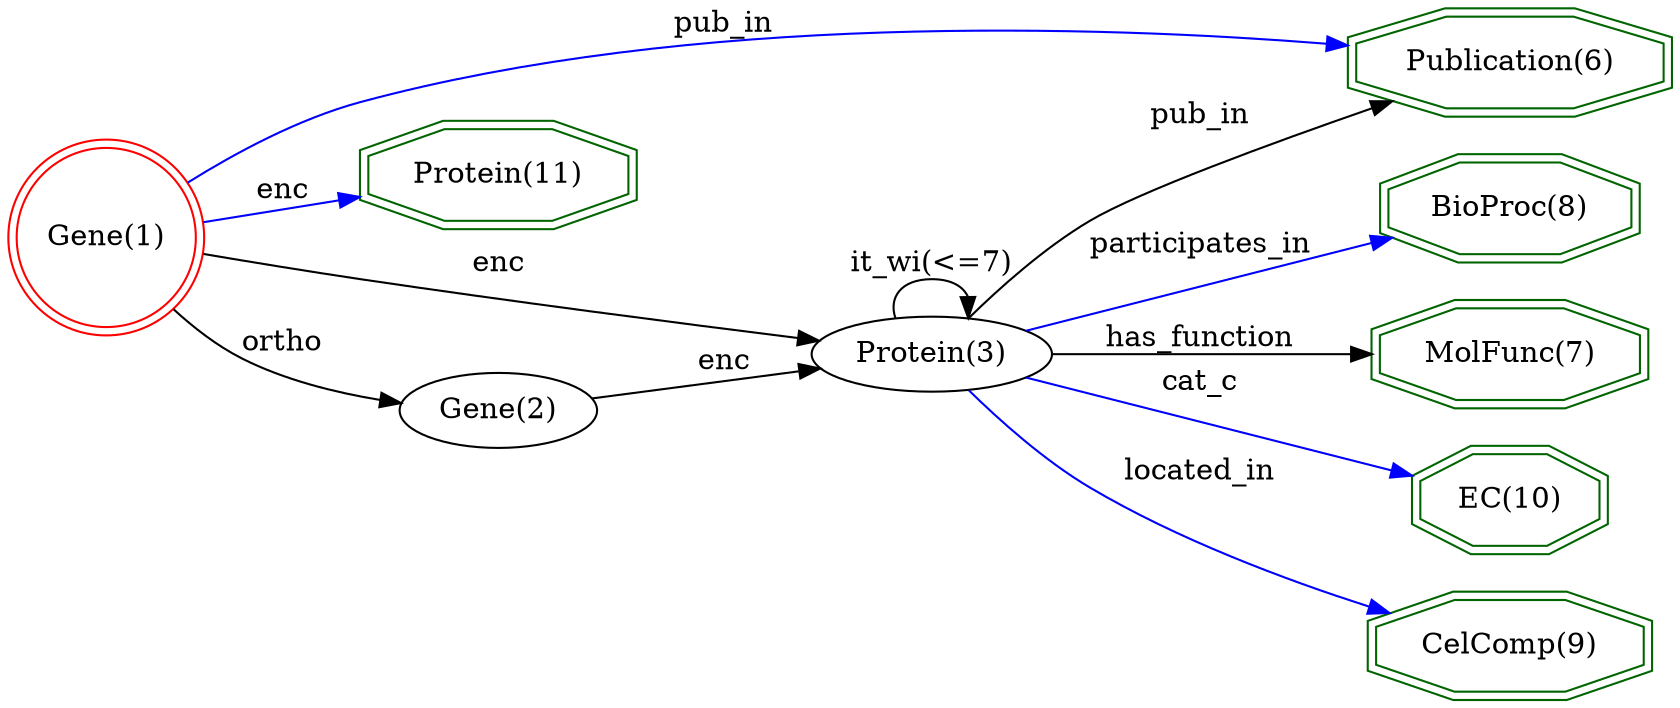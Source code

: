 digraph {
	graph [_draw_="c 9 -#fffffe00 C 7 -#ffffff P 4 0 0 0 294 692.72 294 692.72 0 ",
		bb="0,0,692.72,294",
		rankdir=LR,
		xdotversion=1.7
	];
	node [label="\N"];
	"Publication(6)"	[_draw_="c 7 -#006400 p 8 688.91 264.54 688.91 279.46 650.31 290 595.72 290 557.12 279.46 557.12 264.54 595.72 254 650.31 254 c 7 -#006400 \
p 8 692.92 261.49 692.92 282.51 650.85 294 595.18 294 553.11 282.51 553.11 261.49 595.18 250 650.85 250 ",
		_ldraw_="F 14 11 -Times-Roman c 7 -#000000 T 623.02 267.8 0 80.1 14 -Publication(6) ",
		color=darkgreen,
		height=0.61111,
		pos="623.02,272",
		shape=doubleoctagon,
		width=1.9362];
	"BioProc(8)"	[_draw_="c 7 -#006400 p 8 676.47 200.54 676.47 215.46 645.16 226 600.87 226 569.56 215.46 569.56 200.54 600.87 190 645.16 190 c 7 -#006400 \
p 8 680.47 197.67 680.47 218.33 645.81 230 600.22 230 565.56 218.33 565.56 197.67 600.22 186 645.81 186 ",
		_ldraw_="F 14 11 -Times-Roman c 7 -#000000 T 623.02 203.8 0 62.21 10 -BioProc(8) ",
		color=darkgreen,
		height=0.61111,
		pos="623.02,208",
		shape=doubleoctagon,
		width=1.5966];
	"MolFunc(7)"	[_draw_="c 7 -#006400 p 8 680.41 138.54 680.41 153.46 646.79 164 599.24 164 565.62 153.46 565.62 138.54 599.24 128 646.79 128 c 7 -#006400 \
p 8 684.42 135.61 684.42 156.39 647.4 168 598.63 168 561.61 156.39 561.61 135.61 598.63 124 647.4 124 ",
		_ldraw_="F 14 11 -Times-Roman c 7 -#000000 T 623.02 141.8 0 67.66 10 -MolFunc(7) ",
		color=darkgreen,
		height=0.61111,
		pos="623.02,146",
		shape=doubleoctagon,
		width=1.7];
	"EC(10)"	[_draw_="c 7 -#006400 p 8 662.24 76.54 662.24 91.46 639.26 102 606.77 102 583.79 91.46 583.79 76.54 606.77 66 639.26 66 c 7 -#006400 p 8 \
666.25 73.98 666.25 94.02 640.14 106 605.89 106 579.78 94.02 579.78 73.98 605.89 62 640.14 62 ",
		_ldraw_="F 14 11 -Times-Roman c 7 -#000000 T 623.02 79.8 0 41.21 6 -EC(10) ",
		color=darkgreen,
		height=0.61111,
		pos="623.02,84",
		shape=doubleoctagon,
		width=1.1977];
	"CelComp(9)"	[_draw_="c 7 -#006400 p 8 681.62 14.54 681.62 29.46 647.29 40 598.74 40 564.41 29.46 564.41 14.54 598.74 4 647.29 4 c 7 -#006400 p 8 685.61 \
11.59 685.61 32.41 647.89 44 598.14 44 560.42 32.41 560.42 11.59 598.14 0 647.89 0 ",
		_ldraw_="F 14 11 -Times-Roman c 7 -#000000 T 623.02 17.8 0 69.99 10 -CelComp(9) ",
		color=darkgreen,
		height=0.61111,
		pos="623.02,22",
		shape=doubleoctagon,
		width=1.7443];
	"Gene(1)"	[_draw_="c 7 -#ff0000 e 43.08 196 39.15 39.15 c 7 -#ff0000 e 43.08 196 43.15 43.15 ",
		_ldraw_="F 14 11 -Times-Roman c 7 -#000000 T 43.08 191.8 0 45.86 7 -Gene(1) ",
		color=red,
		height=1.1966,
		pos="43.077,196",
		shape=doublecircle,
		width=1.1966];
	"Gene(1)" -> "Publication(6)"	[_draw_="c 7 -#0000ff B 7 79.19 220.24 99.43 232.8 125.9 246.96 151.71 254 285.38 290.46 448.32 286.52 543.1 279.7 ",
		_hdraw_="S 5 -solid c 7 -#0000ff C 7 -#0000ff P 3 543.47 283.18 553.19 278.94 542.95 276.2 ",
		_ldraw_="F 14 11 -Times-Roman c 7 -#000000 T 305.52 282.8 0 38.89 6 -pub_in ",
		color=blue,
		label=pub_in,
		lp="305.52,287",
		pos="e,553.19,278.94 79.191,220.24 99.427,232.8 125.9,246.96 151.71,254 285.38,290.46 448.32,286.52 543.1,279.7"];
	"Protein(11)"	[_draw_="c 7 -#006400 p 8 264.25 215.54 264.25 230.46 232.41 241 187.38 241 155.53 230.46 155.53 215.54 187.38 205 232.41 205 c 7 -#006400 \
p 8 268.27 212.66 268.27 233.34 233.06 245 186.73 245 151.52 233.34 151.52 212.66 186.73 201 233.06 201 ",
		_ldraw_="F 14 11 -Times-Roman c 7 -#000000 T 209.89 218.8 0 63.25 11 -Protein(11) ",
		color=darkgreen,
		height=0.61111,
		pos="209.89,223",
		shape=doubleoctagon,
		width=1.6163];
	"Gene(1)" -> "Protein(11)"	[_draw_="c 7 -#0000ff B 4 85.67 202.81 102.56 205.58 122.52 208.85 141.39 211.94 ",
		_hdraw_="S 5 -solid c 7 -#0000ff C 7 -#0000ff P 3 141.01 215.43 151.44 213.59 142.14 208.52 ",
		_ldraw_="F 14 11 -Times-Roman c 7 -#000000 T 118.93 212.8 0 19.43 3 -enc ",
		color=blue,
		label=enc,
		lp="118.93,217",
		pos="e,151.44,213.59 85.667,202.81 102.56,205.58 122.52,208.85 141.39,211.94"];
	"Protein(3)"	[_draw_="c 7 -#000000 e 388.93 146 45.93 18 ",
		_ldraw_="F 14 11 -Times-Roman c 7 -#000000 T 388.93 141.8 0 56.77 10 -Protein(3) ",
		height=0.5,
		pos="388.93,146",
		width=1.2768];
	"Gene(1)" -> "Protein(3)"	[_draw_="c 7 -#000000 B 7 85.68 188.73 105.63 185.33 129.88 181.3 151.71 178 214.42 168.51 286.71 158.91 334.63 152.74 ",
		_hdraw_="S 5 -solid c 7 -#000000 C 7 -#000000 P 3 335.3 156.18 344.77 151.44 334.41 149.24 ",
		_ldraw_="F 14 11 -Times-Roman c 7 -#000000 T 209.89 180.8 0 19.43 3 -enc ",
		color=black,
		label=enc,
		lp="209.89,185",
		pos="e,344.77,151.44 85.684,188.73 105.63,185.33 129.88,181.3 151.71,178 214.42,168.51 286.71,158.91 334.63,152.74"];
	"Gene(2)"	[_draw_="c 7 -#000000 e 209.89 115 39.15 18 ",
		_ldraw_="F 14 11 -Times-Roman c 7 -#000000 T 209.89 110.8 0 45.86 7 -Gene(2) ",
		height=0.5,
		pos="209.89,115",
		width=1.0855];
	"Gene(1)" -> "Gene(2)"	[_draw_="c 7 -#000000 B 7 72.64 164.49 81.94 155.79 92.81 147.08 104.15 141 121.93 131.47 143.27 125.35 162.05 121.47 ",
		_hdraw_="S 5 -solid c 7 -#000000 C 7 -#000000 P 3 162.72 124.9 171.88 119.58 161.4 118.03 ",
		_ldraw_="F 14 11 -Times-Roman c 7 -#000000 T 118.93 143.8 0 29.55 5 -ortho ",
		color=black,
		label=ortho,
		lp="118.93,148",
		pos="e,171.88,119.58 72.645,164.49 81.945,155.79 92.814,147.08 104.15,141 121.93,131.47 143.27,125.35 162.05,121.47"];
	"Protein(3)" -> "Publication(6)"	[_draw_="c 7 -#000000 B 7 405.8 162.86 417.85 174.95 435.29 190.97 452.9 202 486.96 223.34 528.66 240.69 562.13 252.77 ",
		_hdraw_="S 5 -solid c 7 -#000000 C 7 -#000000 P 3 561.19 256.15 571.78 256.2 563.53 249.55 ",
		_ldraw_="F 14 11 -Times-Roman c 7 -#000000 T 494.1 243.8 0 38.89 6 -pub_in ",
		color=black,
		label=pub_in,
		lp="494.1,248",
		pos="e,571.78,256.2 405.8,162.86 417.85,174.95 435.29,190.97 452.9,202 486.96,223.34 528.66,240.69 562.13,252.77"];
	"Protein(3)" -> "BioProc(8)"	[_draw_="c 7 -#0000ff B 7 426.52 156.62 435.16 159.08 444.34 161.66 452.9 164 489.1 173.88 529.81 184.49 562.21 192.81 ",
		_hdraw_="S 5 -solid c 7 -#0000ff C 7 -#0000ff P 3 561.43 196.22 571.98 195.32 563.16 189.44 ",
		_ldraw_="F 14 11 -Times-Roman c 7 -#000000 T 494.1 186.8 0 82.41 15 -participates_in ",
		color=blue,
		label=participates_in,
		lp="494.1,191",
		pos="e,571.98,195.32 426.52,156.62 435.16,159.08 444.34,161.66 452.9,164 489.1,173.88 529.81,184.49 562.21,192.81"];
	"Protein(3)" -> "MolFunc(7)"	[_draw_="c 7 -#000000 B 4 434.96 146 467.97 146 513.45 146 551.29 146 ",
		_hdraw_="S 5 -solid c 7 -#000000 C 7 -#000000 P 3 551.75 149.5 561.75 146 551.75 142.5 ",
		_ldraw_="F 14 11 -Times-Roman c 7 -#000000 T 494.1 148.8 0 72.32 12 -has_function ",
		color=black,
		label=has_function,
		lp="494.1,153",
		pos="e,561.75,146 434.96,146 467.97,146 513.45,146 551.29,146"];
	"Protein(3)" -> "EC(10)"	[_draw_="c 7 -#0000ff B 7 426.52 135.38 435.16 132.92 444.34 130.34 452.9 128 492.29 117.25 537 105.64 570.55 97.05 ",
		_hdraw_="S 5 -solid c 7 -#0000ff C 7 -#0000ff P 3 571.77 100.35 580.59 94.48 570.03 93.57 ",
		_ldraw_="F 14 11 -Times-Roman c 7 -#000000 T 494.1 130.8 0 29.53 5 -cat_c ",
		color=blue,
		label=cat_c,
		lp="494.1,135",
		pos="e,580.59,94.484 426.52,135.38 435.16,132.92 444.34,130.34 452.9,128 492.29,117.25 537,105.64 570.55,97.049"];
	"Protein(3)" -> "CelComp(9)"	[_draw_="c 7 -#0000ff B 7 405.77 129.08 417.8 116.97 435.24 100.94 452.9 90 487.54 68.54 530.13 51.46 563.9 39.79 ",
		_hdraw_="S 5 -solid c 7 -#0000ff C 7 -#0000ff P 3 565.28 43.01 573.63 36.49 563.03 36.39 ",
		_ldraw_="F 14 11 -Times-Roman c 7 -#000000 T 494.1 92.8 0 58.31 10 -located_in ",
		color=blue,
		label=located_in,
		lp="494.1,97",
		pos="e,573.63,36.489 405.77,129.08 417.8,116.97 435.24,100.94 452.9,90 487.54,68.538 530.13,51.46 563.9,39.787"];
	"Protein(3)" -> "Protein(3)"	[_draw_="c 7 -#000000 B 7 374.29 163.41 371.56 173.09 376.44 182 388.93 182 396.74 182 401.58 178.52 403.44 173.54 ",
		_hdraw_="S 5 -solid c 7 -#000000 C 7 -#000000 P 3 406.94 173.46 403.57 163.41 399.94 173.36 ",
		_ldraw_="F 14 11 -Times-Roman c 7 -#000000 T 388.93 184.8 0 60.89 10 -it_wi(<=7) ",
		color=black,
		label="it_wi(<=7)",
		lp="388.93,189",
		pos="e,403.57,163.41 374.29,163.41 371.56,173.09 376.44,182 388.93,182 396.74,182 401.58,178.52 403.44,173.54"];
	"Gene(2)" -> "Protein(3)"	[_draw_="c 7 -#000000 B 4 246.72 121.27 272.57 125.8 307.84 131.98 336.67 137.02 ",
		_hdraw_="S 5 -solid c 7 -#000000 C 7 -#000000 P 3 336.12 140.48 346.57 138.76 337.33 133.59 ",
		_ldraw_="F 14 11 -Times-Roman c 7 -#000000 T 305.52 136.8 0 19.43 3 -enc ",
		color=black,
		label=enc,
		lp="305.52,141",
		pos="e,346.57,138.76 246.72,121.27 272.57,125.8 307.84,131.98 336.67,137.02"];
}
